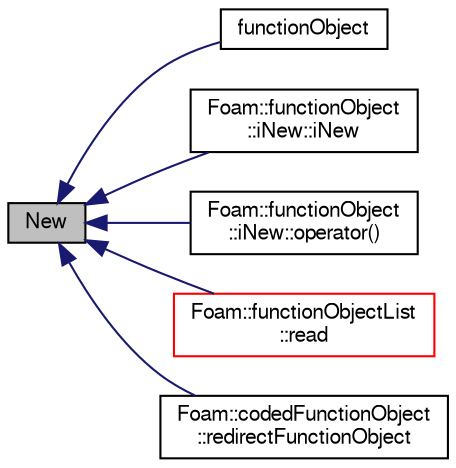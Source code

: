 digraph "New"
{
  bgcolor="transparent";
  edge [fontname="FreeSans",fontsize="10",labelfontname="FreeSans",labelfontsize="10"];
  node [fontname="FreeSans",fontsize="10",shape=record];
  rankdir="LR";
  Node615 [label="New",height=0.2,width=0.4,color="black", fillcolor="grey75", style="filled", fontcolor="black"];
  Node615 -> Node616 [dir="back",color="midnightblue",fontsize="10",style="solid",fontname="FreeSans"];
  Node616 [label="functionObject",height=0.2,width=0.4,color="black",URL="$a26114.html#ae4d97e506dab2ca089ed4cca2bd65607",tooltip="Construct from components. "];
  Node615 -> Node617 [dir="back",color="midnightblue",fontsize="10",style="solid",fontname="FreeSans"];
  Node617 [label="Foam::functionObject\l::iNew::iNew",height=0.2,width=0.4,color="black",URL="$a26118.html#af4d182d25bff0a6059f5e82e55810282"];
  Node615 -> Node618 [dir="back",color="midnightblue",fontsize="10",style="solid",fontname="FreeSans"];
  Node618 [label="Foam::functionObject\l::iNew::operator()",height=0.2,width=0.4,color="black",URL="$a26118.html#a751c1d7601621927ad20b5b17bdb9aab"];
  Node615 -> Node619 [dir="back",color="midnightblue",fontsize="10",style="solid",fontname="FreeSans"];
  Node619 [label="Foam::functionObjectList\l::read",height=0.2,width=0.4,color="red",URL="$a26126.html#af816873151ddb0126e98bb2f914d8ed5",tooltip="Read and set the function objects if their data have changed. "];
  Node615 -> Node2637 [dir="back",color="midnightblue",fontsize="10",style="solid",fontname="FreeSans"];
  Node2637 [label="Foam::codedFunctionObject\l::redirectFunctionObject",height=0.2,width=0.4,color="black",URL="$a28874.html#a4fec1b6a3672ec17de6e821f51e3e369",tooltip="Dynamically compiled functionObject. "];
}
